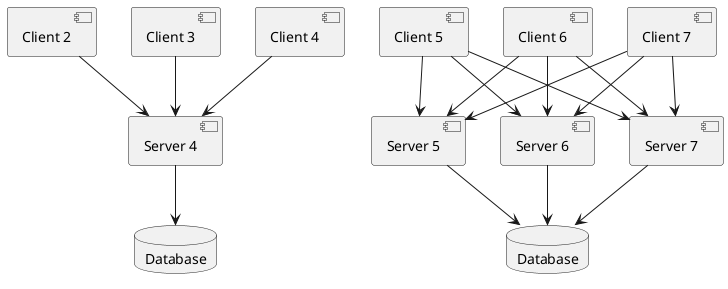 @startuml

  database "Database" as database2
    component "Client 2" as client2
    component "Client 3" as client3
    component "Client 4" as client4
    component "Server 4" as server4

    client2 --> server4
    client3 --> server4
    client4 --> server4
    server4 --> database2

    component "Client 5" as client5
    component "Client 6" as client6
    component "Client 7" as client7
    component "Server 5" as server5
    component "Server 6" as server6
    component "Server 7" as server7
    database "Database" as database3

    client5 --> server5
    client5 --> server6
    client5 --> server7
    client6 --> server5
    client6 --> server6
    client6 --> server7
    client7 --> server5
    client7 --> server6
    client7 --> server7
    server5 --> database3
    server6 --> database3
    server7 --> database3

  @enduml

  client --> server1
  client --> server2
  client --> server3
  server1 --> database1
  server2 --> database1
  server3 --> database1

  component "Client 2" as client2
  component "Client 3" as client3
  component "Client 4" as client4
  component "Server 4" as server4

  client2 --> server4
  client3 --> server4
  client4 --> server4
  server4 --> database2
}

@enduml
package "Distributed Systems" {
    component "Client" as client
    component "Server 1" as server1
    component "Server 2" as server2
    component "Server 3" as server3
    database "Database" as database

    client --> server1
    client --> server2
    client --> server3
    server1 --> database1
    server2 --> database1
    server3 --> database1
}

@enduml
